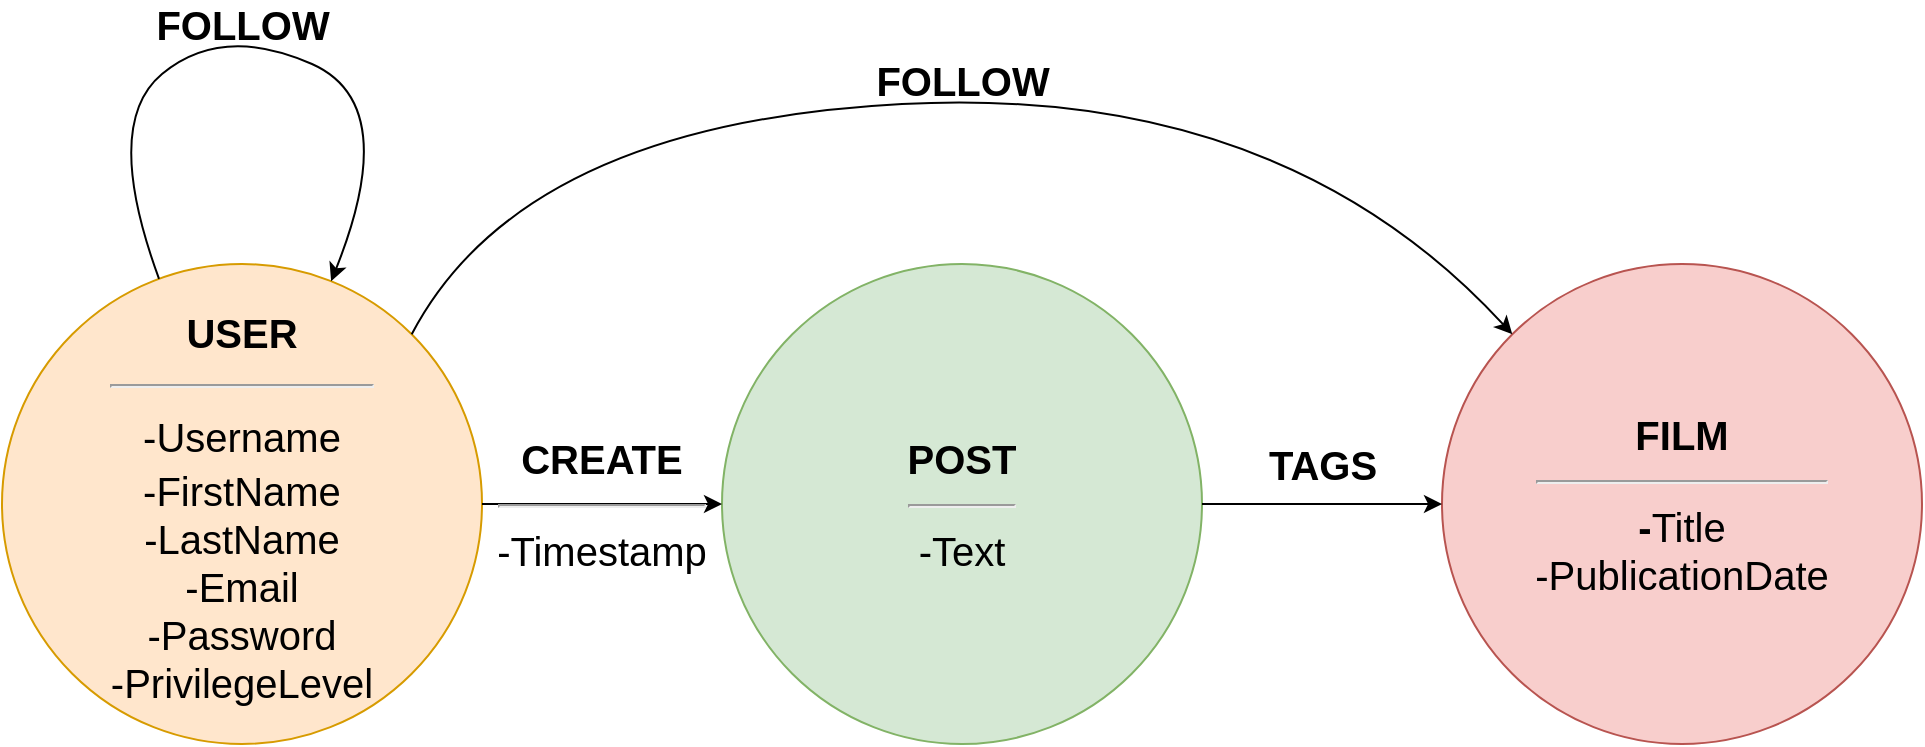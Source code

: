 <mxfile version="12.6.7" type="device"><diagram id="vlkS_gDli-XC8Eu5wGEJ" name="Page-1"><mxGraphModel dx="1351" dy="994" grid="1" gridSize="10" guides="1" tooltips="1" connect="1" arrows="1" fold="1" page="1" pageScale="1" pageWidth="1169" pageHeight="827" math="0" shadow="0"><root><mxCell id="0"/><mxCell id="1" parent="0"/><mxCell id="YqjsEwJJAmU2BPCZzux0-1" value="&lt;font style=&quot;font-size: 20px&quot;&gt;&lt;b style=&quot;line-height: 150%&quot;&gt;USER&lt;br&gt;&lt;hr&gt;&lt;/b&gt;-Username&lt;br&gt;-FirstName&lt;br&gt;-LastName&lt;br&gt;-Email&lt;br&gt;-Password&lt;br&gt;-PrivilegeLevel&lt;/font&gt;" style="ellipse;whiteSpace=wrap;html=1;aspect=fixed;fillColor=#ffe6cc;strokeColor=#d79b00;" vertex="1" parent="1"><mxGeometry y="160" width="240" height="240" as="geometry"/></mxCell><mxCell id="YqjsEwJJAmU2BPCZzux0-3" value="&lt;font style=&quot;font-size: 20px&quot;&gt;&lt;b&gt;POST&lt;/b&gt;&lt;br&gt;&lt;/font&gt;&lt;hr style=&quot;font-size: 20px&quot;&gt;&lt;font style=&quot;font-size: 20px&quot;&gt;-Text&lt;/font&gt;" style="ellipse;whiteSpace=wrap;html=1;aspect=fixed;fillColor=#d5e8d4;strokeColor=#82b366;" vertex="1" parent="1"><mxGeometry x="360" y="160" width="240" height="240" as="geometry"/></mxCell><mxCell id="YqjsEwJJAmU2BPCZzux0-4" value="&lt;b style=&quot;font-size: 20px&quot;&gt;&lt;font style=&quot;font-size: 20px&quot;&gt;FILM&lt;br&gt;&lt;/font&gt;&lt;/b&gt;&lt;hr style=&quot;font-size: 20px&quot;&gt;&lt;font style=&quot;font-size: 20px&quot;&gt;&lt;b&gt;-&lt;/b&gt;Title&lt;br&gt;-PublicationDate&lt;/font&gt;" style="ellipse;whiteSpace=wrap;html=1;aspect=fixed;fillColor=#f8cecc;strokeColor=#b85450;" vertex="1" parent="1"><mxGeometry x="720" y="160" width="240" height="240" as="geometry"/></mxCell><mxCell id="YqjsEwJJAmU2BPCZzux0-6" value="" style="curved=1;endArrow=classic;html=1;" edge="1" parent="1" source="YqjsEwJJAmU2BPCZzux0-1" target="YqjsEwJJAmU2BPCZzux0-1"><mxGeometry width="50" height="50" relative="1" as="geometry"><mxPoint x="10" y="480" as="sourcePoint"/><mxPoint x="60" y="430" as="targetPoint"/><Array as="points"><mxPoint x="50" y="90"/><mxPoint x="110" y="40"/><mxPoint x="200" y="80"/></Array></mxGeometry></mxCell><mxCell id="YqjsEwJJAmU2BPCZzux0-7" value="" style="curved=1;endArrow=classic;html=1;exitX=1;exitY=0;exitDx=0;exitDy=0;entryX=0;entryY=0;entryDx=0;entryDy=0;" edge="1" parent="1" source="YqjsEwJJAmU2BPCZzux0-1" target="YqjsEwJJAmU2BPCZzux0-4"><mxGeometry width="50" height="50" relative="1" as="geometry"><mxPoint x="10" y="480" as="sourcePoint"/><mxPoint x="60" y="430" as="targetPoint"/><Array as="points"><mxPoint x="260" y="90"/><mxPoint x="640" y="70"/></Array></mxGeometry></mxCell><mxCell id="YqjsEwJJAmU2BPCZzux0-9" value="&lt;font style=&quot;font-size: 20px&quot;&gt;&lt;b&gt;FOLLOW&lt;/b&gt;&lt;/font&gt;" style="text;html=1;align=center;verticalAlign=middle;resizable=0;points=[];autosize=1;" vertex="1" parent="1"><mxGeometry x="430" y="58" width="100" height="20" as="geometry"/></mxCell><mxCell id="YqjsEwJJAmU2BPCZzux0-13" value="" style="endArrow=classic;html=1;exitX=1;exitY=0.5;exitDx=0;exitDy=0;" edge="1" parent="1" source="YqjsEwJJAmU2BPCZzux0-1" target="YqjsEwJJAmU2BPCZzux0-3"><mxGeometry width="50" height="50" relative="1" as="geometry"><mxPoint x="290" y="350" as="sourcePoint"/><mxPoint x="340" y="300" as="targetPoint"/></mxGeometry></mxCell><mxCell id="YqjsEwJJAmU2BPCZzux0-14" value="&lt;b style=&quot;font-size: 20px&quot;&gt;&lt;font style=&quot;font-size: 20px&quot;&gt;CREATE&lt;br&gt;&lt;/font&gt;&lt;/b&gt;&lt;hr style=&quot;font-size: 20px&quot;&gt;&lt;font style=&quot;font-size: 20px&quot;&gt;-Timestamp&lt;/font&gt;" style="text;html=1;strokeColor=none;fillColor=none;align=center;verticalAlign=middle;whiteSpace=wrap;rounded=0;" vertex="1" parent="1"><mxGeometry x="230" y="225" width="140" height="110" as="geometry"/></mxCell><mxCell id="YqjsEwJJAmU2BPCZzux0-16" value="&lt;font style=&quot;font-size: 20px&quot;&gt;&lt;b&gt;FOLLOW&lt;/b&gt;&lt;/font&gt;" style="text;html=1;align=center;verticalAlign=middle;resizable=0;points=[];autosize=1;" vertex="1" parent="1"><mxGeometry x="70" y="30" width="100" height="20" as="geometry"/></mxCell><mxCell id="YqjsEwJJAmU2BPCZzux0-17" value="" style="endArrow=classic;html=1;exitX=1;exitY=0.5;exitDx=0;exitDy=0;entryX=0;entryY=0.5;entryDx=0;entryDy=0;" edge="1" parent="1" source="YqjsEwJJAmU2BPCZzux0-3" target="YqjsEwJJAmU2BPCZzux0-4"><mxGeometry width="50" height="50" relative="1" as="geometry"><mxPoint x="240" y="520" as="sourcePoint"/><mxPoint x="290" y="470" as="targetPoint"/></mxGeometry></mxCell><mxCell id="YqjsEwJJAmU2BPCZzux0-18" value="&lt;span style=&quot;font-size: 20px&quot;&gt;&lt;b&gt;TAGS&lt;/b&gt;&lt;/span&gt;" style="text;html=1;align=center;verticalAlign=middle;resizable=0;points=[];autosize=1;" vertex="1" parent="1"><mxGeometry x="625" y="250" width="70" height="20" as="geometry"/></mxCell></root></mxGraphModel></diagram></mxfile>